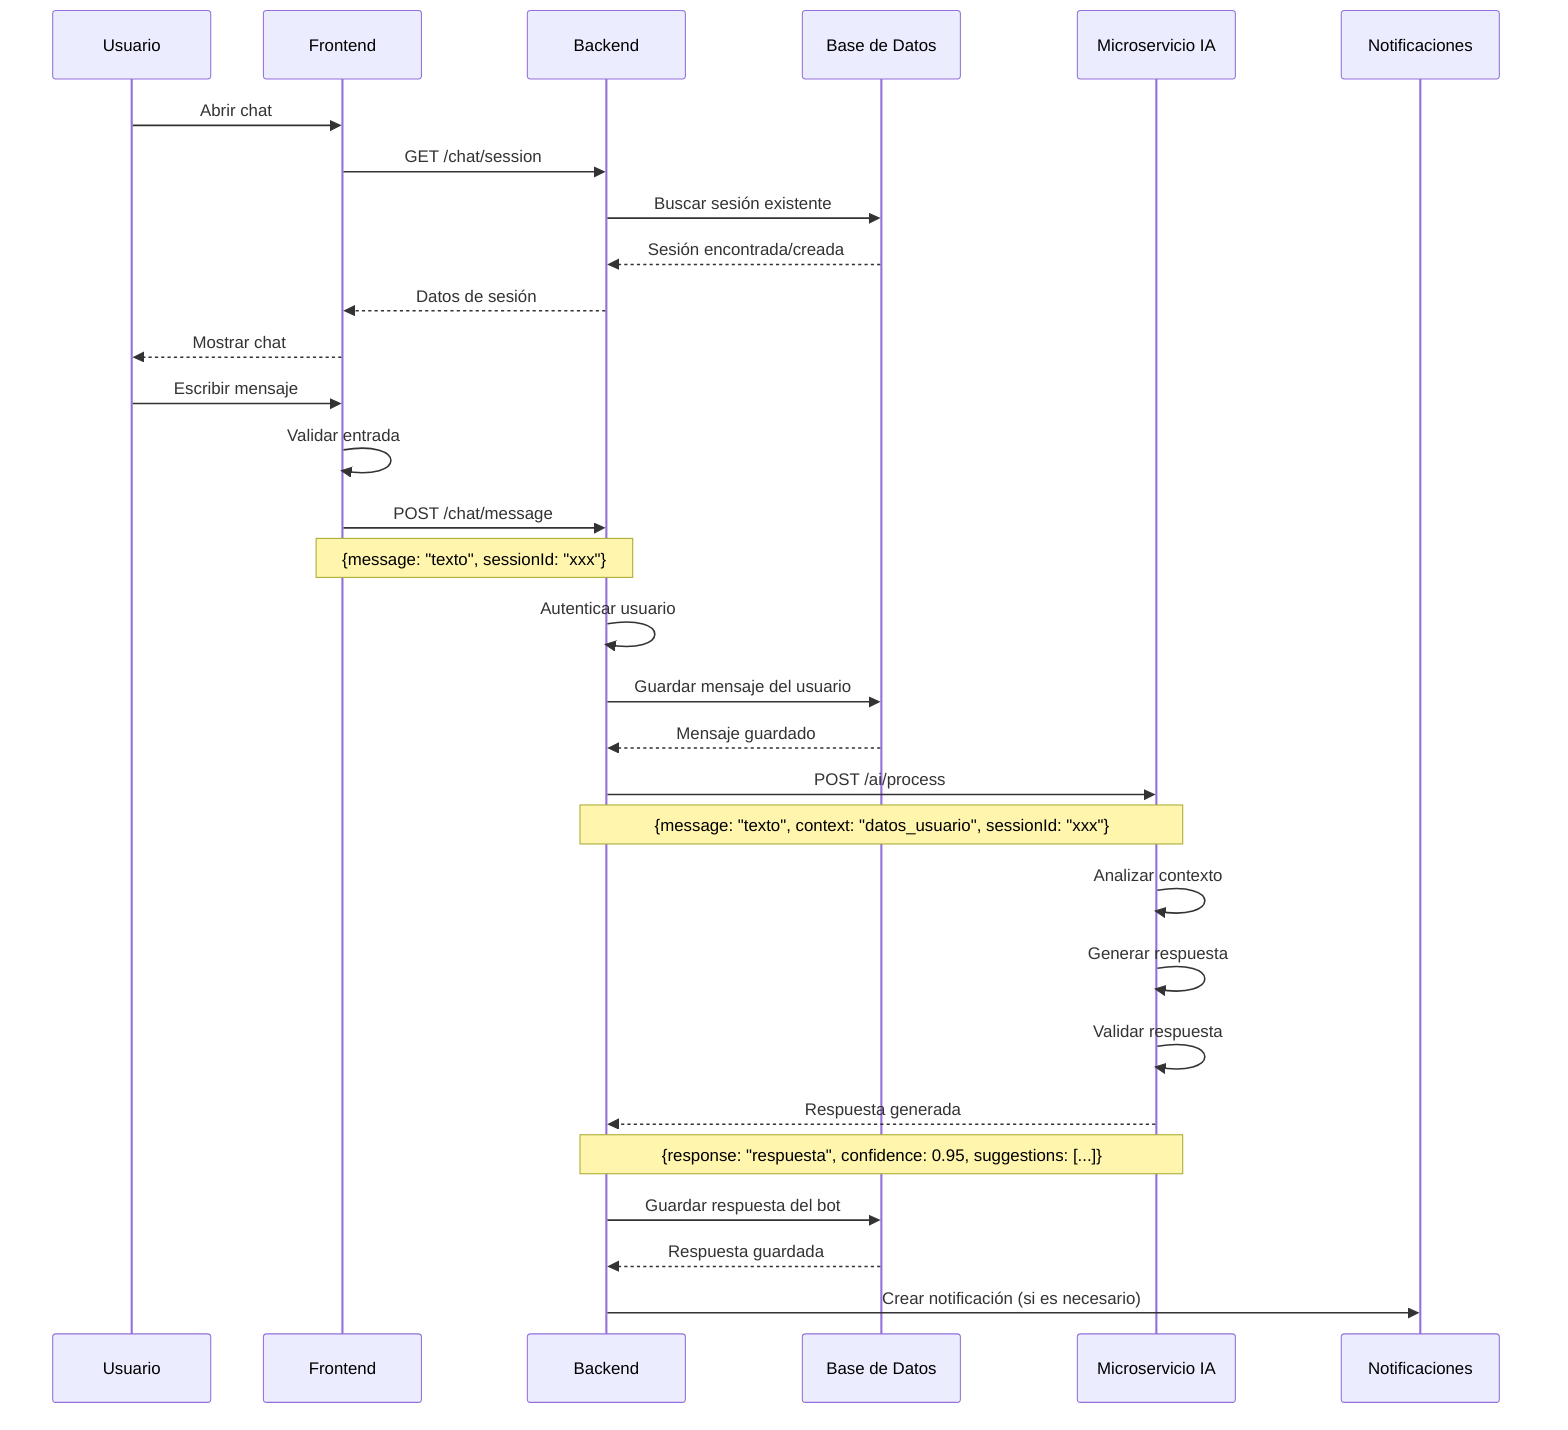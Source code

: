 sequenceDiagram
    participant U as Usuario
    participant F as Frontend
    participant B as Backend
    participant DB as Base de Datos
    participant AI as Microservicio IA
    participant N as Notificaciones

    U->>F: Abrir chat
    F->>B: GET /chat/session
    B->>DB: Buscar sesión existente
    DB-->>B: Sesión encontrada/creada
    B-->>F: Datos de sesión
    F-->>U: Mostrar chat

    U->>F: Escribir mensaje
    F->>F: Validar entrada
    F->>B: POST /chat/message
    Note over F,B: {message: "texto", sessionId: "xxx"}

    B->>B: Autenticar usuario
    B->>DB: Guardar mensaje del usuario
    DB-->>B: Mensaje guardado

    B->>AI: POST /ai/process
    Note over B,AI: {message: "texto", context: "datos_usuario", sessionId: "xxx"}

    AI->>AI: Analizar contexto
    AI->>AI: Generar respuesta
    AI->>AI: Validar respuesta
    AI-->>B: Respuesta generada
    Note over AI,B: {response: "respuesta", confidence: 0.95, suggestions: [...]}

    B->>DB: Guardar respuesta del bot
    DB-->>B: Respuesta guardada

    B->>N: Crear notificación (si es necesario)